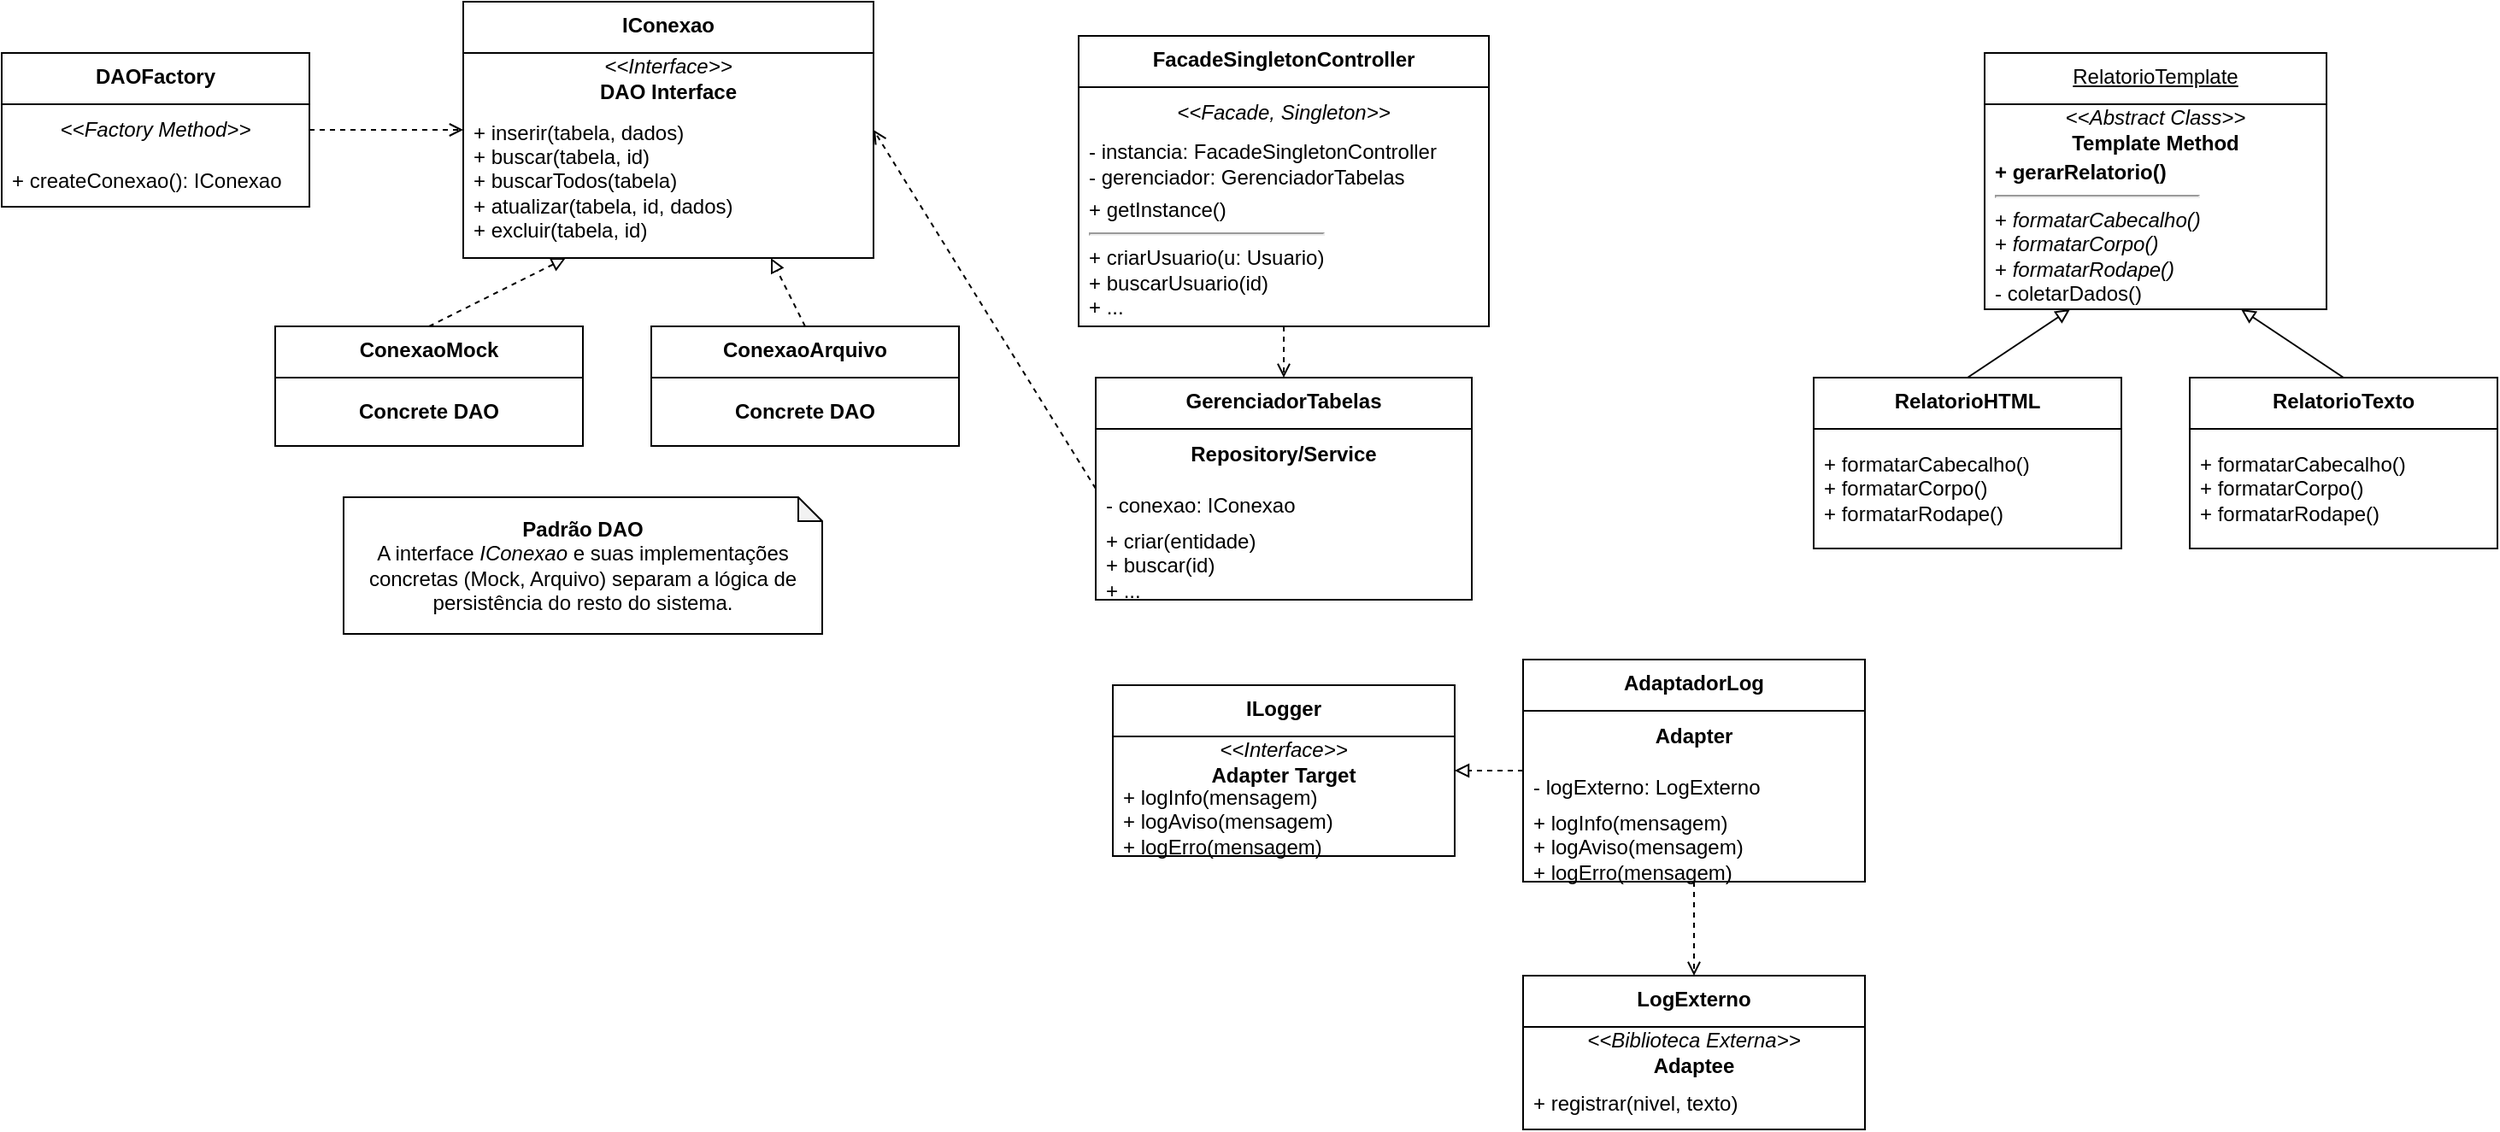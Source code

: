 <mxfile version="28.2.5">
  <diagram name="Diagrama de Classes com Padrões - CMC" id="L-aB-cDEF12345gHiJ-kL">
    <mxGraphModel dx="872" dy="517" grid="1" gridSize="10" guides="1" tooltips="1" connect="1" arrows="1" fold="1" page="1" pageScale="1" pageWidth="1654" pageHeight="1169" math="0" shadow="0">
      <root>
        <mxCell id="0" />
        <mxCell id="1" parent="0" />
        <mxCell id="DAOFactory" value="DAOFactory" style="swimlane;fontStyle=1;align=center;verticalAlign=top;childLayout=stackLayout;horizontal=1;startSize=30;horizontalStack=0;resizeParent=1;resizeParentMax=0;resizeLast=0;collapsible=0;marginBottom=0;html=1;whiteSpace=wrap;" parent="1" vertex="1">
          <mxGeometry x="40" y="80" width="180" height="90" as="geometry" />
        </mxCell>
        <mxCell id="DAOFactory-stereotype" value="&lt;i&gt;&amp;lt;&amp;lt;Factory Method&amp;gt;&amp;gt;&lt;/i&gt;" style="text;html=1;strokeColor=none;fillColor=none;align=center;verticalAlign=middle;whiteSpace=wrap;rounded=0;" parent="DAOFactory" vertex="1">
          <mxGeometry y="30" width="180" height="30" as="geometry" />
        </mxCell>
        <mxCell id="DAOFactory-methods" value="+ createConexao(): IConexao" style="text;html=1;strokeColor=none;fillColor=none;align=left;verticalAlign=middle;whiteSpace=wrap;rounded=0;spacingLeft=4;" parent="DAOFactory" vertex="1">
          <mxGeometry y="60" width="180" height="30" as="geometry" />
        </mxCell>
        <mxCell id="IConexao" value="IConexao" style="swimlane;fontStyle=1;align=center;verticalAlign=top;childLayout=stackLayout;horizontal=1;startSize=30;horizontalStack=0;resizeParent=1;resizeParentMax=0;resizeLast=0;collapsible=0;marginBottom=0;html=1;whiteSpace=wrap;" parent="1" vertex="1">
          <mxGeometry x="310" y="50" width="240" height="150" as="geometry" />
        </mxCell>
        <mxCell id="IConexao-stereotype" value="&lt;i&gt;&amp;lt;&amp;lt;Interface&amp;gt;&amp;gt;&lt;/i&gt;&lt;br&gt;&lt;b&gt;DAO Interface&lt;/b&gt;" style="text;html=1;strokeColor=none;fillColor=none;align=center;verticalAlign=middle;whiteSpace=wrap;rounded=0;" parent="IConexao" vertex="1">
          <mxGeometry y="30" width="240" height="30" as="geometry" />
        </mxCell>
        <mxCell id="IConexao-methods" value="+ inserir(tabela, dados)&lt;br&gt;+ buscar(tabela, id)&lt;br&gt;+ buscarTodos(tabela)&lt;br&gt;+ atualizar(tabela, id, dados)&lt;br&gt;+ excluir(tabela, id)" style="text;html=1;strokeColor=none;fillColor=none;align=left;verticalAlign=middle;whiteSpace=wrap;rounded=0;spacingLeft=4;" parent="IConexao" vertex="1">
          <mxGeometry y="60" width="240" height="90" as="geometry" />
        </mxCell>
        <mxCell id="ConexaoMock" value="ConexaoMock" style="swimlane;fontStyle=1;align=center;verticalAlign=top;childLayout=stackLayout;horizontal=1;startSize=30;horizontalStack=0;resizeParent=1;resizeParentMax=0;resizeLast=0;collapsible=0;marginBottom=0;html=1;whiteSpace=wrap;" parent="1" vertex="1">
          <mxGeometry x="200" y="240" width="180" height="70" as="geometry" />
        </mxCell>
        <mxCell id="ConexaoMock-stereotype" value="&lt;b&gt;Concrete DAO&lt;/b&gt;" style="text;html=1;strokeColor=none;fillColor=none;align=center;verticalAlign=middle;whiteSpace=wrap;rounded=0;" parent="ConexaoMock" vertex="1">
          <mxGeometry y="30" width="180" height="40" as="geometry" />
        </mxCell>
        <mxCell id="ConexaoArquivo" value="ConexaoArquivo" style="swimlane;fontStyle=1;align=center;verticalAlign=top;childLayout=stackLayout;horizontal=1;startSize=30;horizontalStack=0;resizeParent=1;resizeParentMax=0;resizeLast=0;collapsible=0;marginBottom=0;html=1;whiteSpace=wrap;" parent="1" vertex="1">
          <mxGeometry x="420" y="240" width="180" height="70" as="geometry" />
        </mxCell>
        <mxCell id="ConexaoArquivo-stereotype" value="&lt;b&gt;Concrete DAO&lt;/b&gt;" style="text;html=1;strokeColor=none;fillColor=none;align=center;verticalAlign=middle;whiteSpace=wrap;rounded=0;" parent="ConexaoArquivo" vertex="1">
          <mxGeometry y="30" width="180" height="40" as="geometry" />
        </mxCell>
        <mxCell id="FacadeController" value="FacadeSingletonController" style="swimlane;fontStyle=1;align=center;verticalAlign=top;childLayout=stackLayout;horizontal=1;startSize=30;horizontalStack=0;resizeParent=1;resizeParentMax=0;resizeLast=0;collapsible=0;marginBottom=0;html=1;whiteSpace=wrap;" parent="1" vertex="1">
          <mxGeometry x="670" y="70" width="240" height="170" as="geometry" />
        </mxCell>
        <mxCell id="FacadeController-stereotype" value="&lt;i&gt;&amp;lt;&amp;lt;Facade, Singleton&amp;gt;&amp;gt;&lt;/i&gt;" style="text;html=1;strokeColor=none;fillColor=none;align=center;verticalAlign=middle;whiteSpace=wrap;rounded=0;" parent="FacadeController" vertex="1">
          <mxGeometry y="30" width="240" height="30" as="geometry" />
        </mxCell>
        <mxCell id="FacadeController-attrs" value="- instancia: FacadeSingletonController&lt;br&gt;- gerenciador: GerenciadorTabelas" style="text;html=1;strokeColor=none;fillColor=none;align=left;verticalAlign=middle;whiteSpace=wrap;rounded=0;spacingLeft=4;" parent="FacadeController" vertex="1">
          <mxGeometry y="60" width="240" height="30" as="geometry" />
        </mxCell>
        <mxCell id="FacadeController-methods" value="+ getInstance()&lt;hr&gt;+ criarUsuario(u: Usuario)&lt;br&gt;+ buscarUsuario(id)&lt;br&gt;+ ..." style="text;html=1;strokeColor=none;fillColor=none;align=left;verticalAlign=middle;whiteSpace=wrap;rounded=0;spacingLeft=4;" parent="FacadeController" vertex="1">
          <mxGeometry y="90" width="240" height="80" as="geometry" />
        </mxCell>
        <mxCell id="RelatorioTemplate" value="RelatorioTemplate" style="swimlane;fontStyle=1;align=center;verticalAlign=top;childLayout=stackLayout;horizontal=1;startSize=30;horizontalStack=0;resizeParent=1;resizeParentMax=0;resizeLast=0;collapsible=0;marginBottom=0;html=1;whiteSpace=wrap;fontStyle=4;" parent="1" vertex="1">
          <mxGeometry x="1200" y="80" width="200" height="150" as="geometry" />
        </mxCell>
        <mxCell id="RelatorioTemplate-stereotype" value="&lt;i&gt;&amp;lt;&amp;lt;Abstract Class&amp;gt;&amp;gt;&lt;/i&gt;&lt;br&gt;&lt;b&gt;Template Method&lt;/b&gt;" style="text;html=1;strokeColor=none;fillColor=none;align=center;verticalAlign=middle;whiteSpace=wrap;rounded=0;" parent="RelatorioTemplate" vertex="1">
          <mxGeometry y="30" width="200" height="30" as="geometry" />
        </mxCell>
        <mxCell id="RelatorioTemplate-methods" value="&lt;b&gt;+ gerarRelatorio()&lt;/b&gt;&lt;hr&gt;+ &lt;i&gt;formatarCabecalho()&lt;/i&gt;&lt;br&gt;+ &lt;i&gt;formatarCorpo()&lt;/i&gt;&lt;br&gt;+ &lt;i&gt;formatarRodape()&lt;/i&gt;&lt;br&gt;- coletarDados()" style="text;html=1;strokeColor=none;fillColor=none;align=left;verticalAlign=middle;whiteSpace=wrap;rounded=0;spacingLeft=4;" parent="RelatorioTemplate" vertex="1">
          <mxGeometry y="60" width="200" height="90" as="geometry" />
        </mxCell>
        <mxCell id="RelatorioHTML" value="RelatorioHTML" style="swimlane;fontStyle=1;align=center;verticalAlign=top;childLayout=stackLayout;horizontal=1;startSize=30;horizontalStack=0;resizeParent=1;resizeParentMax=0;resizeLast=0;collapsible=0;marginBottom=0;html=1;whiteSpace=wrap;" parent="1" vertex="1">
          <mxGeometry x="1100" y="270" width="180" height="100" as="geometry" />
        </mxCell>
        <mxCell id="RelatorioHTML-methods" value="+ formatarCabecalho()&lt;br&gt;+ formatarCorpo()&lt;br&gt;+ formatarRodape()" style="text;html=1;strokeColor=none;fillColor=none;align=left;verticalAlign=middle;whiteSpace=wrap;rounded=0;spacingLeft=4;" parent="RelatorioHTML" vertex="1">
          <mxGeometry y="30" width="180" height="70" as="geometry" />
        </mxCell>
        <mxCell id="RelatorioTexto" value="RelatorioTexto" style="swimlane;fontStyle=1;align=center;verticalAlign=top;childLayout=stackLayout;horizontal=1;startSize=30;horizontalStack=0;resizeParent=1;resizeParentMax=0;resizeLast=0;collapsible=0;marginBottom=0;html=1;whiteSpace=wrap;" parent="1" vertex="1">
          <mxGeometry x="1320" y="270" width="180" height="100" as="geometry" />
        </mxCell>
        <mxCell id="RelatorioTexto-methods" value="+ formatarCabecalho()&lt;br&gt;+ formatarCorpo()&lt;br&gt;+ formatarRodape()" style="text;html=1;strokeColor=none;fillColor=none;align=left;verticalAlign=middle;whiteSpace=wrap;rounded=0;spacingLeft=4;" parent="RelatorioTexto" vertex="1">
          <mxGeometry y="30" width="180" height="70" as="geometry" />
        </mxCell>
        <mxCell id="ILogger" value="ILogger" style="swimlane;fontStyle=1;align=center;verticalAlign=top;childLayout=stackLayout;horizontal=1;startSize=30;horizontalStack=0;resizeParent=1;resizeParentMax=0;resizeLast=0;collapsible=0;marginBottom=0;html=1;whiteSpace=wrap;" parent="1" vertex="1">
          <mxGeometry x="690" y="450" width="200" height="100" as="geometry" />
        </mxCell>
        <mxCell id="ILogger-stereotype" value="&lt;i&gt;&amp;lt;&amp;lt;Interface&amp;gt;&amp;gt;&lt;/i&gt;&lt;br&gt;&lt;b&gt;Adapter Target&lt;/b&gt;" style="text;html=1;strokeColor=none;fillColor=none;align=center;verticalAlign=middle;whiteSpace=wrap;rounded=0;" parent="ILogger" vertex="1">
          <mxGeometry y="30" width="200" height="30" as="geometry" />
        </mxCell>
        <mxCell id="ILogger-methods" value="+ logInfo(mensagem)&lt;br&gt;+ logAviso(mensagem)&lt;br&gt;+ logErro(mensagem)" style="text;html=1;strokeColor=none;fillColor=none;align=left;verticalAlign=middle;whiteSpace=wrap;rounded=0;spacingLeft=4;" parent="ILogger" vertex="1">
          <mxGeometry y="60" width="200" height="40" as="geometry" />
        </mxCell>
        <mxCell id="AdaptadorLog" value="AdaptadorLog" style="swimlane;fontStyle=1;align=center;verticalAlign=top;childLayout=stackLayout;horizontal=1;startSize=30;horizontalStack=0;resizeParent=1;resizeParentMax=0;resizeLast=0;collapsible=0;marginBottom=0;html=1;whiteSpace=wrap;" parent="1" vertex="1">
          <mxGeometry x="930" y="435" width="200" height="130" as="geometry" />
        </mxCell>
        <mxCell id="AdaptadorLog-stereotype" value="&lt;b&gt;Adapter&lt;/b&gt;" style="text;html=1;strokeColor=none;fillColor=none;align=center;verticalAlign=middle;whiteSpace=wrap;rounded=0;" parent="AdaptadorLog" vertex="1">
          <mxGeometry y="30" width="200" height="30" as="geometry" />
        </mxCell>
        <mxCell id="AdaptadorLog-attrs" value="- logExterno: LogExterno" style="text;html=1;strokeColor=none;fillColor=none;align=left;verticalAlign=middle;whiteSpace=wrap;rounded=0;spacingLeft=4;" parent="AdaptadorLog" vertex="1">
          <mxGeometry y="60" width="200" height="30" as="geometry" />
        </mxCell>
        <mxCell id="AdaptadorLog-methods" value="+ logInfo(mensagem)&lt;br&gt;+ logAviso(mensagem)&lt;br&gt;+ logErro(mensagem)" style="text;html=1;strokeColor=none;fillColor=none;align=left;verticalAlign=middle;whiteSpace=wrap;rounded=0;spacingLeft=4;" parent="AdaptadorLog" vertex="1">
          <mxGeometry y="90" width="200" height="40" as="geometry" />
        </mxCell>
        <mxCell id="LogExterno" value="LogExterno" style="swimlane;fontStyle=1;align=center;verticalAlign=top;childLayout=stackLayout;horizontal=1;startSize=30;horizontalStack=0;resizeParent=1;resizeParentMax=0;resizeLast=0;collapsible=0;marginBottom=0;html=1;whiteSpace=wrap;" parent="1" vertex="1">
          <mxGeometry x="930" y="620" width="200" height="90" as="geometry" />
        </mxCell>
        <mxCell id="LogExterno-stereotype" value="&lt;i&gt;&amp;lt;&amp;lt;Biblioteca Externa&amp;gt;&amp;gt;&lt;/i&gt;&lt;br&gt;&lt;b&gt;Adaptee&lt;/b&gt;" style="text;html=1;strokeColor=none;fillColor=none;align=center;verticalAlign=middle;whiteSpace=wrap;rounded=0;" parent="LogExterno" vertex="1">
          <mxGeometry y="30" width="200" height="30" as="geometry" />
        </mxCell>
        <mxCell id="LogExterno-methods" value="+ registrar(nivel, texto)" style="text;html=1;strokeColor=none;fillColor=none;align=left;verticalAlign=middle;whiteSpace=wrap;rounded=0;spacingLeft=4;" parent="LogExterno" vertex="1">
          <mxGeometry y="60" width="200" height="30" as="geometry" />
        </mxCell>
        <mxCell id="edge-factory-creates-iconexao" style="endArrow=open;endFill=0;dashed=1;html=1;rounded=0;exitX=1;exitY=0.5;exitDx=0;exitDy=0;entryX=0;entryY=0.5;entryDx=0;entryDy=0;" parent="1" source="DAOFactory" target="IConexao" edge="1">
          <mxGeometry relative="1" as="geometry" />
        </mxCell>
        <mxCell id="edge-mock-impl-iconexao" style="endArrow=block;endFill=0;html=1;rounded=0;exitX=0.5;exitY=0;exitDx=0;exitDy=0;entryX=0.25;entryY=1;entryDx=0;entryDy=0;dashed=1;" parent="1" source="ConexaoMock" target="IConexao" edge="1">
          <mxGeometry relative="1" as="geometry" />
        </mxCell>
        <mxCell id="edge-arquivo-impl-iconexao" style="endArrow=block;endFill=0;html=1;rounded=0;exitX=0.5;exitY=0;exitDx=0;exitDy=0;entryX=0.75;entryY=1;entryDx=0;entryDy=0;dashed=1;" parent="1" source="ConexaoArquivo" target="IConexao" edge="1">
          <mxGeometry relative="1" as="geometry" />
        </mxCell>
        <mxCell id="edge-html-impl-template" style="endArrow=block;endFill=0;html=1;rounded=0;exitX=0.5;exitY=0;exitDx=0;exitDy=0;entryX=0.25;entryY=1;entryDx=0;entryDy=0;dashed=0;" parent="1" source="RelatorioHTML" target="RelatorioTemplate" edge="1">
          <mxGeometry relative="1" as="geometry" />
        </mxCell>
        <mxCell id="edge-texto-impl-template" style="endArrow=block;endFill=0;html=1;rounded=0;exitX=0.5;exitY=0;exitDx=0;exitDy=0;entryX=0.75;entryY=1;entryDx=0;entryDy=0;" parent="1" source="RelatorioTexto" target="RelatorioTemplate" edge="1">
          <mxGeometry relative="1" as="geometry" />
        </mxCell>
        <mxCell id="edge-adapter-impl-ilogger" style="endArrow=block;endFill=0;html=1;rounded=0;exitX=0;exitY=0.5;exitDx=0;exitDy=0;entryX=1;entryY=0.5;entryDx=0;entryDy=0;dashed=1;" parent="1" source="AdaptadorLog" target="ILogger" edge="1">
          <mxGeometry relative="1" as="geometry" />
        </mxCell>
        <mxCell id="edge-adapter-uses-adaptee" style="endArrow=open;endFill=0;dashed=1;html=1;rounded=0;exitX=0.5;exitY=1;exitDx=0;exitDy=0;entryX=0.5;entryY=0;entryDx=0;entryDy=0;" parent="1" source="AdaptadorLog" target="LogExterno" edge="1">
          <mxGeometry relative="1" as="geometry" />
        </mxCell>
        <mxCell id="GerenciadorTabelas" value="GerenciadorTabelas" style="swimlane;fontStyle=1;align=center;verticalAlign=top;childLayout=stackLayout;horizontal=1;startSize=30;horizontalStack=0;resizeParent=1;resizeParentMax=0;resizeLast=0;collapsible=0;marginBottom=0;html=1;whiteSpace=wrap;" parent="1" vertex="1">
          <mxGeometry x="680" y="270" width="220" height="130" as="geometry" />
        </mxCell>
        <mxCell id="GerenciadorTabelas-stereotype" value="&lt;b&gt;Repository/Service&lt;/b&gt;" style="text;html=1;strokeColor=none;fillColor=none;align=center;verticalAlign=middle;whiteSpace=wrap;rounded=0;" parent="GerenciadorTabelas" vertex="1">
          <mxGeometry y="30" width="220" height="30" as="geometry" />
        </mxCell>
        <mxCell id="GerenciadorTabelas-attrs" value="- conexao: IConexao" style="text;html=1;strokeColor=none;fillColor=none;align=left;verticalAlign=middle;whiteSpace=wrap;rounded=0;spacingLeft=4;" parent="GerenciadorTabelas" vertex="1">
          <mxGeometry y="60" width="220" height="30" as="geometry" />
        </mxCell>
        <mxCell id="GerenciadorTabelas-methods" value="+ criar(entidade)&lt;br&gt;+ buscar(id)&lt;br&gt;+ ..." style="text;html=1;strokeColor=none;fillColor=none;align=left;verticalAlign=middle;whiteSpace=wrap;rounded=0;spacingLeft=4;" parent="GerenciadorTabelas" vertex="1">
          <mxGeometry y="90" width="220" height="40" as="geometry" />
        </mxCell>
        <mxCell id="edge-facade-uses-gerenciador" style="endArrow=open;endFill=0;dashed=1;html=1;rounded=0;exitX=0.5;exitY=1;exitDx=0;exitDy=0;entryX=0.5;entryY=0;entryDx=0;entryDy=0;" parent="1" source="FacadeController" target="GerenciadorTabelas" edge="1">
          <mxGeometry relative="1" as="geometry" />
        </mxCell>
        <mxCell id="edge-gerenciador-uses-iconexao" style="endArrow=open;endFill=0;dashed=1;html=1;rounded=0;exitX=0;exitY=0.5;exitDx=0;exitDy=0;entryX=1;entryY=0.5;entryDx=0;entryDy=0;" parent="1" source="GerenciadorTabelas" target="IConexao" edge="1">
          <mxGeometry relative="1" as="geometry" />
        </mxCell>
        <mxCell id="note-dao" value="&lt;b&gt;Padrão DAO&lt;/b&gt;&lt;br&gt;A interface &lt;i&gt;IConexao&lt;/i&gt; e suas implementações concretas (Mock, Arquivo) separam a lógica de persistência do resto do sistema." style="shape=note;whiteSpace=wrap;html=1;backgroundOutline=1;darkOpacity=0.05;size=14;" parent="1" vertex="1">
          <mxGeometry x="240" y="340" width="280" height="80" as="geometry" />
        </mxCell>
      </root>
    </mxGraphModel>
  </diagram>
</mxfile>
